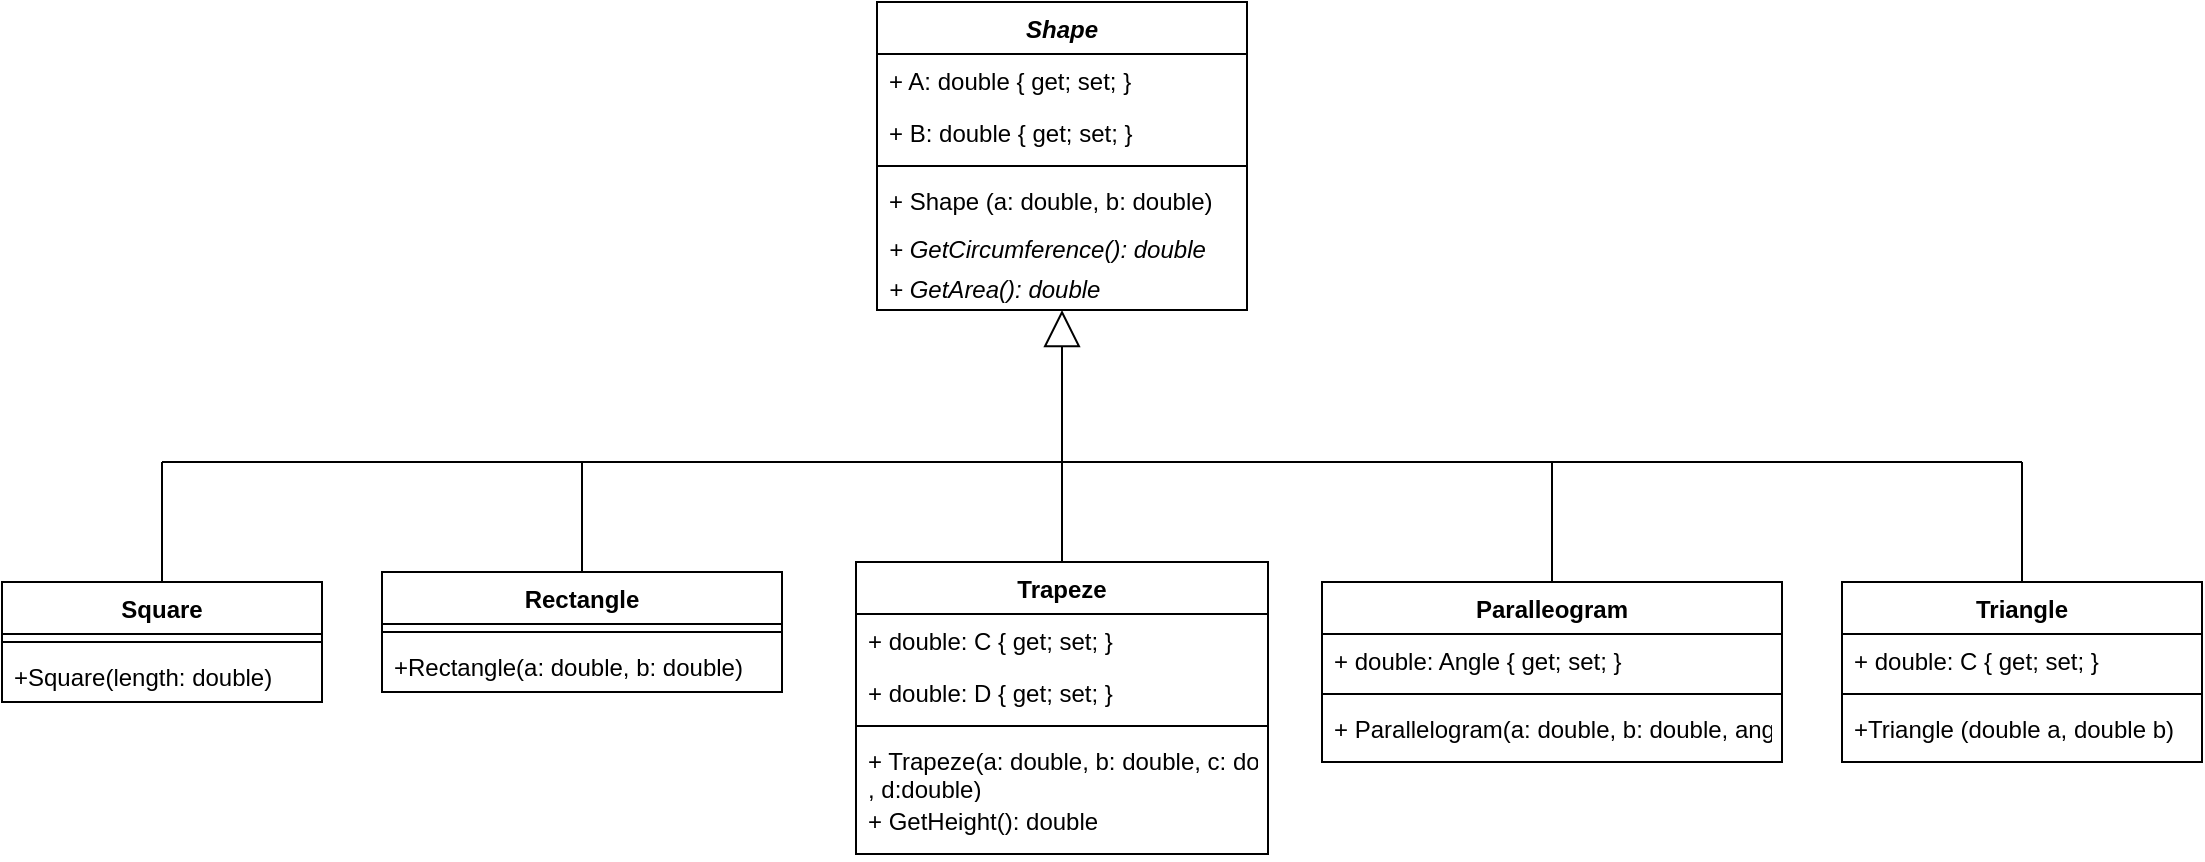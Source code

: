 <mxfile version="14.2.7" type="device"><diagram id="C5RBs43oDa-KdzZeNtuy" name="Page-1"><mxGraphModel dx="2462" dy="902" grid="1" gridSize="10" guides="1" tooltips="1" connect="1" arrows="1" fold="1" page="1" pageScale="1" pageWidth="827" pageHeight="1169" math="0" shadow="0"><root><mxCell id="WIyWlLk6GJQsqaUBKTNV-0"/><mxCell id="WIyWlLk6GJQsqaUBKTNV-1" parent="WIyWlLk6GJQsqaUBKTNV-0"/><mxCell id="h3zmpqsS4XQFRUN221Mn-0" value="Shape" style="swimlane;fontStyle=3;align=center;verticalAlign=top;childLayout=stackLayout;horizontal=1;startSize=26;horizontalStack=0;resizeParent=1;resizeParentMax=0;resizeLast=0;collapsible=1;marginBottom=0;" parent="WIyWlLk6GJQsqaUBKTNV-1" vertex="1"><mxGeometry x="327.5" y="270" width="185" height="154" as="geometry"/></mxCell><mxCell id="AI1u5u2ybGB16aVIWWOe-0" value="+ A: double { get; set; }" style="text;strokeColor=none;fillColor=none;align=left;verticalAlign=top;spacingLeft=4;spacingRight=4;overflow=hidden;rotatable=0;points=[[0,0.5],[1,0.5]];portConstraint=eastwest;" vertex="1" parent="h3zmpqsS4XQFRUN221Mn-0"><mxGeometry y="26" width="185" height="26" as="geometry"/></mxCell><mxCell id="h3zmpqsS4XQFRUN221Mn-1" value="+ B: double { get; set; }" style="text;strokeColor=none;fillColor=none;align=left;verticalAlign=top;spacingLeft=4;spacingRight=4;overflow=hidden;rotatable=0;points=[[0,0.5],[1,0.5]];portConstraint=eastwest;" parent="h3zmpqsS4XQFRUN221Mn-0" vertex="1"><mxGeometry y="52" width="185" height="26" as="geometry"/></mxCell><mxCell id="h3zmpqsS4XQFRUN221Mn-2" value="" style="line;strokeWidth=1;fillColor=none;align=left;verticalAlign=middle;spacingTop=-1;spacingLeft=3;spacingRight=3;rotatable=0;labelPosition=right;points=[];portConstraint=eastwest;" parent="h3zmpqsS4XQFRUN221Mn-0" vertex="1"><mxGeometry y="78" width="185" height="8" as="geometry"/></mxCell><mxCell id="AI1u5u2ybGB16aVIWWOe-5" value="+ Shape (a: double, b: double)&#10;" style="text;strokeColor=none;fillColor=none;align=left;verticalAlign=top;spacingLeft=4;spacingRight=4;overflow=hidden;rotatable=0;points=[[0,0.5],[1,0.5]];portConstraint=eastwest;fontStyle=0" vertex="1" parent="h3zmpqsS4XQFRUN221Mn-0"><mxGeometry y="86" width="185" height="24" as="geometry"/></mxCell><mxCell id="AI1u5u2ybGB16aVIWWOe-6" value="+ GetCircumference(): double " style="text;strokeColor=none;fillColor=none;align=left;verticalAlign=top;spacingLeft=4;spacingRight=4;overflow=hidden;rotatable=0;points=[[0,0.5],[1,0.5]];portConstraint=eastwest;fontStyle=2" vertex="1" parent="h3zmpqsS4XQFRUN221Mn-0"><mxGeometry y="110" width="185" height="20" as="geometry"/></mxCell><mxCell id="h3zmpqsS4XQFRUN221Mn-3" value="+ GetArea(): double " style="text;strokeColor=none;fillColor=none;align=left;verticalAlign=top;spacingLeft=4;spacingRight=4;overflow=hidden;rotatable=0;points=[[0,0.5],[1,0.5]];portConstraint=eastwest;fontStyle=2" parent="h3zmpqsS4XQFRUN221Mn-0" vertex="1"><mxGeometry y="130" width="185" height="24" as="geometry"/></mxCell><mxCell id="h3zmpqsS4XQFRUN221Mn-4" value="Trapeze" style="swimlane;fontStyle=1;align=center;verticalAlign=top;childLayout=stackLayout;horizontal=1;startSize=26;horizontalStack=0;resizeParent=1;resizeParentMax=0;resizeLast=0;collapsible=1;marginBottom=0;" parent="WIyWlLk6GJQsqaUBKTNV-1" vertex="1"><mxGeometry x="317" y="550" width="206" height="146" as="geometry"/></mxCell><mxCell id="AI1u5u2ybGB16aVIWWOe-8" value="+ double: C { get; set; }" style="text;strokeColor=none;fillColor=none;align=left;verticalAlign=top;spacingLeft=4;spacingRight=4;overflow=hidden;rotatable=0;points=[[0,0.5],[1,0.5]];portConstraint=eastwest;" vertex="1" parent="h3zmpqsS4XQFRUN221Mn-4"><mxGeometry y="26" width="206" height="26" as="geometry"/></mxCell><mxCell id="h3zmpqsS4XQFRUN221Mn-5" value="+ double: D { get; set; }" style="text;strokeColor=none;fillColor=none;align=left;verticalAlign=top;spacingLeft=4;spacingRight=4;overflow=hidden;rotatable=0;points=[[0,0.5],[1,0.5]];portConstraint=eastwest;" parent="h3zmpqsS4XQFRUN221Mn-4" vertex="1"><mxGeometry y="52" width="206" height="26" as="geometry"/></mxCell><mxCell id="h3zmpqsS4XQFRUN221Mn-6" value="" style="line;strokeWidth=1;fillColor=none;align=left;verticalAlign=middle;spacingTop=-1;spacingLeft=3;spacingRight=3;rotatable=0;labelPosition=right;points=[];portConstraint=eastwest;" parent="h3zmpqsS4XQFRUN221Mn-4" vertex="1"><mxGeometry y="78" width="206" height="8" as="geometry"/></mxCell><mxCell id="AI1u5u2ybGB16aVIWWOe-7" value="+ Trapeze(a: double, b: double, c: double&#10;, d:double)&#10;" style="text;strokeColor=none;fillColor=none;align=left;verticalAlign=top;spacingLeft=4;spacingRight=4;overflow=hidden;rotatable=0;points=[[0,0.5],[1,0.5]];portConstraint=eastwest;" vertex="1" parent="h3zmpqsS4XQFRUN221Mn-4"><mxGeometry y="86" width="206" height="30" as="geometry"/></mxCell><mxCell id="h3zmpqsS4XQFRUN221Mn-7" value="+ GetHeight(): double" style="text;strokeColor=none;fillColor=none;align=left;verticalAlign=top;spacingLeft=4;spacingRight=4;overflow=hidden;rotatable=0;points=[[0,0.5],[1,0.5]];portConstraint=eastwest;" parent="h3zmpqsS4XQFRUN221Mn-4" vertex="1"><mxGeometry y="116" width="206" height="30" as="geometry"/></mxCell><mxCell id="h3zmpqsS4XQFRUN221Mn-8" value="Rectangle" style="swimlane;fontStyle=1;align=center;verticalAlign=top;childLayout=stackLayout;horizontal=1;startSize=26;horizontalStack=0;resizeParent=1;resizeParentMax=0;resizeLast=0;collapsible=1;marginBottom=0;" parent="WIyWlLk6GJQsqaUBKTNV-1" vertex="1"><mxGeometry x="80" y="555" width="200" height="60" as="geometry"/></mxCell><mxCell id="h3zmpqsS4XQFRUN221Mn-10" value="" style="line;strokeWidth=1;fillColor=none;align=left;verticalAlign=middle;spacingTop=-1;spacingLeft=3;spacingRight=3;rotatable=0;labelPosition=right;points=[];portConstraint=eastwest;" parent="h3zmpqsS4XQFRUN221Mn-8" vertex="1"><mxGeometry y="26" width="200" height="8" as="geometry"/></mxCell><mxCell id="h3zmpqsS4XQFRUN221Mn-11" value="+Rectangle(a: double, b: double) " style="text;strokeColor=none;fillColor=none;align=left;verticalAlign=top;spacingLeft=4;spacingRight=4;overflow=hidden;rotatable=0;points=[[0,0.5],[1,0.5]];portConstraint=eastwest;" parent="h3zmpqsS4XQFRUN221Mn-8" vertex="1"><mxGeometry y="34" width="200" height="26" as="geometry"/></mxCell><mxCell id="h3zmpqsS4XQFRUN221Mn-12" value="Paralleogram" style="swimlane;fontStyle=1;align=center;verticalAlign=top;childLayout=stackLayout;horizontal=1;startSize=26;horizontalStack=0;resizeParent=1;resizeParentMax=0;resizeLast=0;collapsible=1;marginBottom=0;" parent="WIyWlLk6GJQsqaUBKTNV-1" vertex="1"><mxGeometry x="550" y="560" width="230" height="90" as="geometry"/></mxCell><mxCell id="h3zmpqsS4XQFRUN221Mn-13" value="+ double: Angle { get; set; }" style="text;strokeColor=none;fillColor=none;align=left;verticalAlign=top;spacingLeft=4;spacingRight=4;overflow=hidden;rotatable=0;points=[[0,0.5],[1,0.5]];portConstraint=eastwest;" parent="h3zmpqsS4XQFRUN221Mn-12" vertex="1"><mxGeometry y="26" width="230" height="26" as="geometry"/></mxCell><mxCell id="h3zmpqsS4XQFRUN221Mn-14" value="" style="line;strokeWidth=1;fillColor=none;align=left;verticalAlign=middle;spacingTop=-1;spacingLeft=3;spacingRight=3;rotatable=0;labelPosition=right;points=[];portConstraint=eastwest;" parent="h3zmpqsS4XQFRUN221Mn-12" vertex="1"><mxGeometry y="52" width="230" height="8" as="geometry"/></mxCell><mxCell id="h3zmpqsS4XQFRUN221Mn-15" value="+ Parallelogram(a: double, b: double, angle:double)" style="text;strokeColor=none;fillColor=none;align=left;verticalAlign=top;spacingLeft=4;spacingRight=4;overflow=hidden;rotatable=0;points=[[0,0.5],[1,0.5]];portConstraint=eastwest;" parent="h3zmpqsS4XQFRUN221Mn-12" vertex="1"><mxGeometry y="60" width="230" height="30" as="geometry"/></mxCell><mxCell id="h3zmpqsS4XQFRUN221Mn-16" value="Triangle" style="swimlane;fontStyle=1;align=center;verticalAlign=top;childLayout=stackLayout;horizontal=1;startSize=26;horizontalStack=0;resizeParent=1;resizeParentMax=0;resizeLast=0;collapsible=1;marginBottom=0;" parent="WIyWlLk6GJQsqaUBKTNV-1" vertex="1"><mxGeometry x="810" y="560" width="180" height="90" as="geometry"/></mxCell><mxCell id="h3zmpqsS4XQFRUN221Mn-17" value="+ double: C { get; set; }" style="text;strokeColor=none;fillColor=none;align=left;verticalAlign=top;spacingLeft=4;spacingRight=4;overflow=hidden;rotatable=0;points=[[0,0.5],[1,0.5]];portConstraint=eastwest;" parent="h3zmpqsS4XQFRUN221Mn-16" vertex="1"><mxGeometry y="26" width="180" height="26" as="geometry"/></mxCell><mxCell id="h3zmpqsS4XQFRUN221Mn-18" value="" style="line;strokeWidth=1;fillColor=none;align=left;verticalAlign=middle;spacingTop=-1;spacingLeft=3;spacingRight=3;rotatable=0;labelPosition=right;points=[];portConstraint=eastwest;" parent="h3zmpqsS4XQFRUN221Mn-16" vertex="1"><mxGeometry y="52" width="180" height="8" as="geometry"/></mxCell><mxCell id="h3zmpqsS4XQFRUN221Mn-19" value="+Triangle (double a, double b)&#10;" style="text;strokeColor=none;fillColor=none;align=left;verticalAlign=top;spacingLeft=4;spacingRight=4;overflow=hidden;rotatable=0;points=[[0,0.5],[1,0.5]];portConstraint=eastwest;" parent="h3zmpqsS4XQFRUN221Mn-16" vertex="1"><mxGeometry y="60" width="180" height="30" as="geometry"/></mxCell><mxCell id="h3zmpqsS4XQFRUN221Mn-20" value="Square" style="swimlane;fontStyle=1;align=center;verticalAlign=top;childLayout=stackLayout;horizontal=1;startSize=26;horizontalStack=0;resizeParent=1;resizeParentMax=0;resizeLast=0;collapsible=1;marginBottom=0;" parent="WIyWlLk6GJQsqaUBKTNV-1" vertex="1"><mxGeometry x="-110" y="560" width="160" height="60" as="geometry"/></mxCell><mxCell id="h3zmpqsS4XQFRUN221Mn-22" value="" style="line;strokeWidth=1;fillColor=none;align=left;verticalAlign=middle;spacingTop=-1;spacingLeft=3;spacingRight=3;rotatable=0;labelPosition=right;points=[];portConstraint=eastwest;" parent="h3zmpqsS4XQFRUN221Mn-20" vertex="1"><mxGeometry y="26" width="160" height="8" as="geometry"/></mxCell><mxCell id="h3zmpqsS4XQFRUN221Mn-23" value="+Square(length: double)" style="text;strokeColor=none;fillColor=none;align=left;verticalAlign=top;spacingLeft=4;spacingRight=4;overflow=hidden;rotatable=0;points=[[0,0.5],[1,0.5]];portConstraint=eastwest;" parent="h3zmpqsS4XQFRUN221Mn-20" vertex="1"><mxGeometry y="34" width="160" height="26" as="geometry"/></mxCell><mxCell id="h3zmpqsS4XQFRUN221Mn-24" value="" style="endArrow=block;endSize=16;endFill=0;html=1;exitX=0.5;exitY=0;exitDx=0;exitDy=0;" parent="WIyWlLk6GJQsqaUBKTNV-1" source="h3zmpqsS4XQFRUN221Mn-4" edge="1" target="h3zmpqsS4XQFRUN221Mn-3"><mxGeometry width="160" relative="1" as="geometry"><mxPoint x="418" y="500" as="sourcePoint"/><mxPoint x="418" y="410" as="targetPoint"/></mxGeometry></mxCell><mxCell id="h3zmpqsS4XQFRUN221Mn-25" value="" style="endArrow=none;html=1;" parent="WIyWlLk6GJQsqaUBKTNV-1" edge="1"><mxGeometry width="50" height="50" relative="1" as="geometry"><mxPoint x="-30" y="500" as="sourcePoint"/><mxPoint x="900" y="500" as="targetPoint"/></mxGeometry></mxCell><mxCell id="h3zmpqsS4XQFRUN221Mn-26" value="" style="endArrow=none;html=1;exitX=0.5;exitY=0;exitDx=0;exitDy=0;" parent="WIyWlLk6GJQsqaUBKTNV-1" source="h3zmpqsS4XQFRUN221Mn-20" edge="1"><mxGeometry width="50" height="50" relative="1" as="geometry"><mxPoint x="70" y="590" as="sourcePoint"/><mxPoint x="-30" y="500" as="targetPoint"/></mxGeometry></mxCell><mxCell id="h3zmpqsS4XQFRUN221Mn-27" value="" style="endArrow=none;html=1;exitX=0.5;exitY=0;exitDx=0;exitDy=0;" parent="WIyWlLk6GJQsqaUBKTNV-1" edge="1" source="h3zmpqsS4XQFRUN221Mn-8"><mxGeometry width="50" height="50" relative="1" as="geometry"><mxPoint x="239.71" y="560" as="sourcePoint"/><mxPoint x="180" y="500" as="targetPoint"/></mxGeometry></mxCell><mxCell id="h3zmpqsS4XQFRUN221Mn-28" value="" style="endArrow=none;html=1;exitX=0.5;exitY=0;exitDx=0;exitDy=0;" parent="WIyWlLk6GJQsqaUBKTNV-1" edge="1" source="h3zmpqsS4XQFRUN221Mn-12"><mxGeometry width="50" height="50" relative="1" as="geometry"><mxPoint x="599.71" y="560" as="sourcePoint"/><mxPoint x="665" y="500" as="targetPoint"/></mxGeometry></mxCell><mxCell id="h3zmpqsS4XQFRUN221Mn-29" value="" style="endArrow=none;html=1;exitX=0.5;exitY=0;exitDx=0;exitDy=0;" parent="WIyWlLk6GJQsqaUBKTNV-1" edge="1" source="h3zmpqsS4XQFRUN221Mn-16"><mxGeometry width="50" height="50" relative="1" as="geometry"><mxPoint x="779.58" y="560" as="sourcePoint"/><mxPoint x="900" y="500" as="targetPoint"/></mxGeometry></mxCell></root></mxGraphModel></diagram></mxfile>